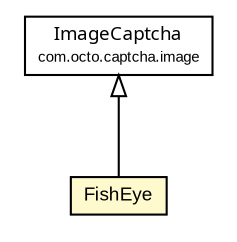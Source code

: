 #!/usr/local/bin/dot
#
# Class diagram 
# Generated by UmlGraph version 4.6 (http://www.spinellis.gr/sw/umlgraph)
#

digraph G {
	edge [fontname="arial",fontsize=10,labelfontname="arial",labelfontsize=10];
	node [fontname="arial",fontsize=10,shape=plaintext];
	// com.octo.captcha.image.fisheye.FishEye
	c16400 [label=<<table border="0" cellborder="1" cellspacing="0" cellpadding="2" port="p" bgcolor="lemonChiffon" href="./FishEye.html">
		<tr><td><table border="0" cellspacing="0" cellpadding="1">
			<tr><td> FishEye </td></tr>
		</table></td></tr>
		</table>>, fontname="arial", fontcolor="black", fontsize=9.0];
	// com.octo.captcha.image.ImageCaptcha
	c16404 [label=<<table border="0" cellborder="1" cellspacing="0" cellpadding="2" port="p" href="../ImageCaptcha.html">
		<tr><td><table border="0" cellspacing="0" cellpadding="1">
			<tr><td><font face="ariali"> ImageCaptcha </font></td></tr>
			<tr><td><font point-size="7.0"> com.octo.captcha.image </font></td></tr>
		</table></td></tr>
		</table>>, fontname="arial", fontcolor="black", fontsize=9.0];
	//com.octo.captcha.image.fisheye.FishEye extends com.octo.captcha.image.ImageCaptcha
	c16404:p -> c16400:p [dir=back,arrowtail=empty];
}

